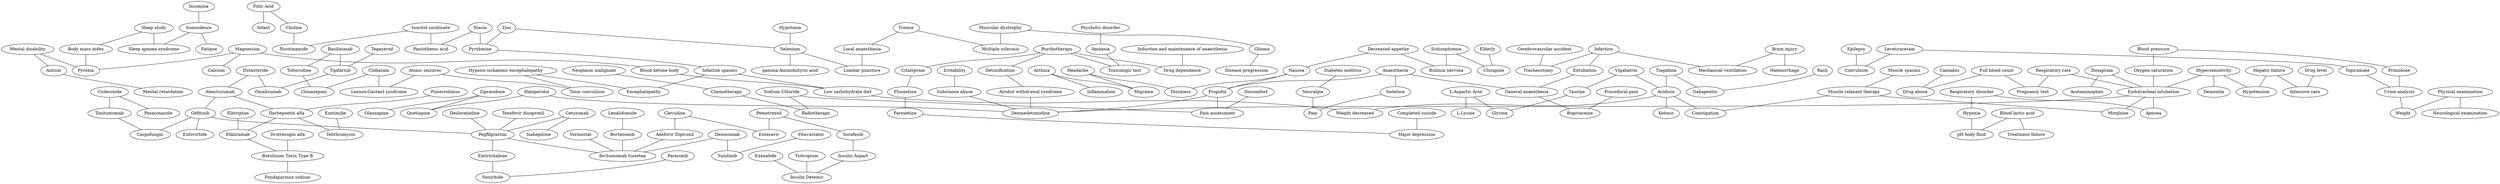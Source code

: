 strict graph layer0 {
	graph [name=layer0];
	node [label="\N"];
	298	[label=Vigabatrin,
		level=1,
		src_id=1064,
		weight=0.0006268555725081898];
	414	[label=Acidosis,
		src_id=169637,
		weight=0.00040438193096115896];
	298 -- 414	[level=1,
		weight=273.45];
	2718	[label=Taurine,
		src_id=1860,
		weight=0.00014502425053344143];
	298 -- 2718	[level=1,
		weight=200.8];
	107	[label=Tremor,
		src_id=187373,
		weight=0.0003996300055681171];
	492	[label="Local anaesthesia",
		src_id=180103,
		weight=0.0004647634616410086];
	107 -- 492	[level=1,
		weight=167.5];
	572	[label="Multiple sclerosis",
		src_id=181221,
		weight=0.00034050851132739606];
	107 -- 572	[level=1,
		weight=167.5];
	1037	[label=Clevudine,
		src_id=5745,
		weight=0.00034396389402050745];
	6	[label=Entecavir,
		level=1,
		src_id=431,
		weight=0.001144936602809501];
	1037 -- 6	[level=1,
		weight=545.91];
	168	[label="Adefovir Dipivoxil",
		level=1,
		src_id=704,
		weight=0.0006014760241258839];
	1037 -- 168	[level=1,
		weight=600.4];
	552	[label=Ciclesonide,
		src_id=1353,
		weight=0.0003370969928011154];
	39	[label=Posaconazole,
		level=1,
		src_id=1246,
		weight=0.0006567734991199265];
	552 -- 39	[level=1,
		weight=286.43];
	486	[label=Tositumomab,
		src_id=77,
		weight=0.00046677135864928924];
	552 -- 486	[level=1,
		weight=400.6];
	777	[label="Muscular dystrophy",
		src_id=181277,
		weight=0.00029059235414567605];
	1398	[label=Glioma,
		src_id=177386,
		weight=0.00024465493695699037];
	777 -- 1398	[level=1,
		weight=173.9];
	777 -- 572	[level=1,
		weight=181.67];
	66	[label="Blood pressure",
		src_id=172305,
		weight=0.0005071056776634417];
	1046	[label=Primidone,
		src_id=780,
		weight=0.0002726894035951908];
	66 -- 1046	[level=1,
		weight=139.75];
	130	[label="Oxygen saturation",
		level=1,
		src_id=182603,
		weight=0.0008420826940828675];
	66 -- 130	[level=1,
		weight=180.31];
	2618	[label=Ziprasidone,
		src_id=237,
		weight=0.00018582858350824495];
	358	[label=Olanzapine,
		level=1,
		src_id=324,
		weight=0.0006407978107660274];
	2618 -- 358	[level=1,
		weight=144.33];
	400	[label=Quetiapine,
		src_id=1208,
		weight=0.0002894300112725552];
	2618 -- 400	[level=1,
		weight=141.82];
	121	[label="Diabetes mellitus",
		level=1,
		src_id=175126,
		weight=0.0005906634095865702];
	378	[label=Neuralgia,
		src_id=181702,
		weight=0.0003883048668389831];
	121 -- 378	[level=1,
		weight=182.64];
	126	[label=Headache,
		src_id=177790,
		weight=0.00040295108481412943];
	131	[label=Migraine,
		src_id=180996,
		weight=0.00045652328171586545];
	126 -- 131	[level=1,
		weight=120.22];
	22	[label=Dizziness,
		level=1,
		src_id=175317,
		weight=0.0010661405923750565];
	126 -- 22	[level=1,
		weight=207.69];
	1591	[label="Folic Acid",
		src_id=150,
		weight=0.0002498271308909313];
	110	[label=Infant,
		level=1,
		src_id=178934,
		weight=0.0005941257415306586];
	1591 -- 110	[level=1,
		weight=167.5];
	3659	[label=Choline,
		src_id=115,
		weight=0.00013867174699933426];
	1591 -- 3659	[level=1,
		weight=154.69];
	868	[label="Hepatic failure",
		src_id=177896,
		weight=0.00027851145677039495];
	173	[label="Intensive care",
		src_id=179204,
		weight=0.0004941769690789497];
	868 -- 173	[level=1,
		weight=167.5];
	29	[label=Hypotension,
		level=1,
		src_id=178653,
		weight=0.0012051301146850637];
	868 -- 29	[level=1,
		weight=154.69];
	593	[label=Clobazam,
		src_id=339,
		weight=0.00029148811730719674];
	179	[label="Lennox-Gastaut syndrome",
		src_id=179861,
		weight=0.0004712647332224909];
	593 -- 179	[level=1,
		weight=167.5];
	157	[label=Clonazepam,
		level=1,
		src_id=1052,
		weight=0.0005912809419428554];
	593 -- 157	[level=1,
		weight=200.8];
	5	[label=Dutasteride,
		level=1,
		src_id=1110,
		weight=0.001106923563389464];
	237	[label=Alemtuzumab,
		level=1,
		src_id=82,
		weight=0.0006613346082369724];
	5 -- 237	[level=1,
		weight=455.09];
	208	[label=Omalizumab,
		level=1,
		src_id=42,
		weight=0.00064804226923971];
	5 -- 208	[level=1,
		weight=500.5];
	45	[label=Pemetrexed,
		level=1,
		src_id=629,
		weight=0.0008843312204747289];
	45 -- 6	[level=1,
		weight=467.2];
	236	[label=Sorafenib,
		src_id=387,
		weight=0.0005286436457369345];
	45 -- 236	[level=1,
		weight=500.5];
	14	[label="Tenofovir disoproxil",
		level=1,
		src_id=291,
		weight=0.000898181998956823];
	188	[label=Pegfilgrastim,
		level=1,
		src_id=19,
		weight=0.0007127660512942222];
	14 -- 188	[level=1,
		weight=529.88];
	67	[label=Elderly,
		level=1,
		src_id=175648,
		weight=0.0005744730787958647];
	2510	[label=Clozapine,
		src_id=353,
		weight=0.00018764288696314523];
	67 -- 2510	[level=1,
		weight=100.9];
	1063	[label=Psychotherapy,
		src_id=184451,
		weight=0.00028864066291589443];
	1004	[label=Citalopram,
		src_id=206,
		weight=0.0002998387185140447];
	1063 -- 1004	[level=1,
		weight=182.64];
	1346	[label=Detoxification,
		src_id=175066,
		weight=0.0002394191036780819];
	1063 -- 1346	[level=1,
		weight=154.69];
	446	[label="Toxicologic test",
		src_id=187231,
		weight=0.00036265273173107816];
	1063 -- 446	[level=1,
		weight=182.64];
	579	[label="Drug dependence",
		src_id=175358,
		weight=0.0003905702178727154];
	1063 -- 579	[level=1,
		weight=231.54];
	559	[label=Niacin,
		src_id=614,
		weight=0.00035605453691676416];
	2852	[label="Pantothenic acid",
		src_id=1701,
		weight=0.0003724509045626558];
	559 -- 2852	[level=1,
		weight=653.11];
	692	[label=Pyridoxine,
		src_id=156,
		weight=0.0005060130277429469];
	559 -- 692	[level=1,
		weight=835.41];
	460	[label=Haloperidol,
		src_id=491,
		weight=0.00041868879938955484];
	442	[label=Dexmedetomidine,
		src_id=620,
		weight=0.00047220402584098];
	460 -- 442	[level=1,
		weight=182.64];
	460 -- 400	[level=1,
		weight=200.8];
	3	[label="Neoplasm malignant",
		level=1,
		src_id=181636,
		weight=0.0010685744334263127];
	372	[label=Chemotherapy,
		level=1,
		src_id=173517,
		weight=0.000628082361994062];
	3 -- 372	[level=1,
		weight=182.64];
	680	[label="Atonic seizures",
		src_id=171063,
		weight=0.00036898778408927044];
	313	[label="Tonic convulsion",
		src_id=187142,
		weight=0.0004920688060191618];
	680 -- 313	[level=1,
		weight=166.76];
	680 -- 179	[level=1,
		weight=153.47];
	480	[label=Magnesium,
		src_id=1330,
		weight=0.0004201869504870276];
	47	[label="Blood ketone body",
		level=1,
		src_id=172233,
		weight=0.0012670522222126754];
	480 -- 47	[level=1,
		weight=143.71];
	17	[label=Calcium,
		level=1,
		src_id=1327,
		weight=0.0010345431783997155];
	480 -- 17	[level=1,
		weight=175.73];
	2	[label=Pyrexia,
		level=1,
		src_id=184658,
		weight=0.0016370220603792516];
	480 -- 2	[level=1,
		weight=143.71];
	38	[label="Cerebrovascular accident",
		level=1,
		src_id=173414,
		weight=0.0007270394031061131];
	426	[label=Tracheostomy,
		src_id=187282,
		weight=0.00029416663490902493];
	38 -- 426	[level=1,
		weight=131.3];
	198	[label=Gefitinib,
		level=1,
		src_id=308,
		weight=0.0007349820562090321];
	237 -- 198	[level=1,
		weight=520.48];
	189	[label="Darbepoetin alfa",
		level=1,
		src_id=12,
		weight=0.000706342335926546];
	237 -- 189	[level=1,
		weight=480.52];
	1571	[label=Denosumab,
		src_id=5719,
		weight=0.00020828947374788905];
	229	[label=Sunitinib,
		src_id=1251,
		weight=0.000491307569962023];
	1571 -- 229	[level=1,
		weight=385.23];
	337	[label="Ibritumomab tiuxetan",
		src_id=75,
		weight=0.0005175373024513582];
	1571 -- 337	[level=1,
		weight=400.6];
	28	[label="Psychotic disorder",
		level=1,
		src_id=184453,
		weight=0.0007923277683076457];
	53	[label=Amnesia,
		level=1,
		src_id=170136,
		weight=0.0006974795352564037];
	28 -- 53	[level=1,
		weight=104.34];
	222	[label=Zinc,
		level=1,
		src_id=1526,
		weight=0.0006316644062936799];
	222 -- 692	[level=1,
		weight=300.7];
	284	[label=Selenium,
		src_id=9080,
		weight=0.0005224106586331514];
	222 -- 284	[level=1,
		weight=220.96];
	11	[label=Epilepsy,
		level=1,
		src_id=176107,
		weight=0.0007363122883834757];
	1	[label=Convulsion,
		level=1,
		src_id=174366,
		weight=0.000976973079326626];
	11 -- 1	[level=1,
		weight=396.74];
	1593	[label="L-Aspartic Acid",
		src_id=120,
		weight=0.00023519971578697118];
	657	[label=Glycine,
		level=1,
		src_id=137,
		weight=0.0005562221203550695];
	1593 -- 657	[level=1,
		weight=273.45];
	807	[label="L-Lysine",
		level=1,
		src_id=116,
		weight=0.0005614512068970039];
	1593 -- 807	[level=1,
		weight=300.7];
	3123	[label="Inositol nicotinate",
		src_id=7903,
		weight=0.0002745796987287112];
	3123 -- 2852	[level=1,
		weight=516.97];
	2850	[label=Nicotinamide,
		src_id=2556,
		weight=0.0003688636137323192];
	3123 -- 2850	[level=1,
		weight=412.87];
	13	[label=Pitavastatin,
		level=1,
		src_id=7821,
		weight=0.0008769129879509069];
	13 -- 229	[level=1,
		weight=375.63];
	517	[label="Decreased appetite",
		src_id=174910,
		weight=0.0002200564388112809];
	1206	[label="Bulimia nervosa",
		src_id=172802,
		weight=0.00029821138423851817];
	517 -- 1206	[level=1,
		weight=157.95];
	8	[label=Nausea,
		level=1,
		src_id=181546,
		weight=0.0012894351022597168];
	517 -- 8	[level=1,
		weight=143.71];
	211	[label=Asthma,
		src_id=171037,
		weight=0.00036748599646982183];
	4	[label=Inflammation,
		level=1,
		src_id=178993,
		weight=0.001011147355898459];
	211 -- 4	[level=1,
		weight=191.29];
	211 -- 131	[level=1,
		weight=250.75];
	80	[label=Parecoxib,
		level=1,
		src_id=7436,
		weight=0.0006704556778221817];
	41	[label=Nesiritide,
		level=1,
		src_id=4621,
		weight=0.0009181058235148686];
	80 -- 41	[level=1,
		weight=375.63];
	15	[label=Pimecrolimus,
		level=1,
		src_id=327,
		weight=0.0010149829574340253];
	15 -- 189	[level=1,
		weight=400.6];
	93	[label=Irritability,
		level=1,
		src_id=179437,
		weight=0.0006178299556628947];
	697	[label="Substance abuse",
		src_id=186527,
		weight=0.00030072181097700847];
	93 -- 697	[level=1,
		weight=231.54];
	77	[label=Hypotonia,
		level=1,
		src_id=178665,
		weight=0.0007420987258880048];
	77 -- 284	[level=1,
		weight=200.8];
	1868	[label="Sleep study",
		src_id=186011,
		weight=0.0001965128067574802];
	318	[label="Body mass index",
		level=1,
		src_id=172442,
		weight=0.0005700543674845199];
	1868 -- 318	[level=1,
		weight=134.2];
	731	[label="Sleep apnoea syndrome",
		src_id=185998,
		weight=0.0003311626852052404];
	1868 -- 731	[level=1,
		weight=169.89];
	32	[label="Brain injury",
		level=1,
		src_id=172600,
		weight=0.0007856777560697494];
	396	[label="Mechanical ventilation",
		src_id=180615,
		weight=0.0003051471094691349];
	32 -- 396	[level=1,
		weight=125.88];
	21	[label=Haemorrhage,
		level=1,
		src_id=177684,
		weight=0.0008508347975266157];
	32 -- 21	[level=1,
		weight=158.74];
	304	[label="Blood lactic acid",
		level=1,
		src_id=172243,
		weight=0.0005881281983511668];
	278	[label="pH body fluid",
		src_id=183313,
		weight=0.0004386394977639565];
	304 -- 278	[level=1,
		weight=134.2];
	65	[label="Treatment failure",
		level=1,
		src_id=187369,
		weight=0.0007729464037333897];
	304 -- 65	[level=1,
		weight=125.88];
	64	[label=Insomnia,
		level=1,
		src_id=179162,
		weight=0.000565411335209926];
	71	[label=Somnolence,
		level=1,
		src_id=186129,
		weight=0.0005786026944425482];
	64 -- 71	[level=1,
		weight=219.53];
	3311	[label=Doxapram,
		src_id=548,
		weight=0.00012425276521061697];
	33	[label="Endotracheal intubation",
		level=1,
		src_id=175952,
		weight=0.0015652564614988432];
	3311 -- 33	[level=1,
		weight=200.8];
	34	[label=Acetaminophen,
		level=1,
		src_id=307,
		weight=0.0010478012233521375];
	3311 -- 34	[level=1,
		weight=134.2];
	163	[label="Infantile spasms",
		level=1,
		src_id=178941,
		weight=0.000643641781737178];
	692 -- 163	[level=1,
		weight=177.29];
	3659 -- 2850	[level=1,
		weight=263.89];
	16	[label=Cetuximab,
		level=1,
		src_id=2,
		weight=0.0009004002208662477];
	16 -- 188	[level=1,
		weight=471.12];
	88	[label=Ixabepilone,
		level=1,
		src_id=4567,
		weight=0.0006938235833154117];
	16 -- 88	[level=1,
		weight=429.14];
	75	[label=Fluoxetine,
		level=1,
		src_id=461,
		weight=0.0008816728305005652];
	1004 -- 75	[level=1,
		weight=334.0];
	248	[label=Schizophrenia,
		src_id=185574,
		weight=0.0004415188980356536];
	248 -- 1206	[level=1,
		weight=213.03];
	248 -- 2510	[level=1,
		weight=154.69];
	3363	[label="Low carbohydrate diet",
		src_id=180136,
		weight=0.0003277960230803433];
	47 -- 3363	[level=1,
		weight=282.77];
	90	[label="Urine analysis",
		src_id=187884,
		weight=0.0004706683236254219];
	1046 -- 90	[level=1,
		weight=228.05];
	7	[label=Infection,
		level=1,
		src_id=178954,
		weight=0.0010637444636492502];
	7 -- 396	[level=1,
		weight=112.0];
	255	[label=Extubation,
		src_id=176387,
		weight=0.0003675192575704748];
	7 -- 255	[level=1,
		weight=177.29];
	7 -- 426	[level=1,
		weight=125.88];
	606	[label="Hypoxic-ischaemic encephalopathy",
		src_id=178679,
		weight=0.00041550608504316105];
	606 -- 313	[level=1,
		weight=182.64];
	114	[label=Encephalopathy,
		level=1,
		src_id=175833,
		weight=0.0005884606306018098];
	606 -- 114	[level=1,
		weight=167.5];
	206	[label=Tiagabine,
		level=1,
		src_id=892,
		weight=0.0006205453053845161];
	206 -- 414	[level=1,
		weight=182.64];
	31	[label=Gabapentin,
		level=1,
		src_id=982,
		weight=0.0008664973463544891];
	206 -- 31	[level=1,
		weight=198.94];
	1765	[label=Basiliximab,
		src_id=72,
		weight=0.00018724241037868157];
	18	[label=Tipifarnib,
		level=1,
		src_id=4671,
		weight=0.0009015215260815727];
	1765 -- 18	[level=1,
		weight=167.5];
	101	[label=Tolterodine,
		level=1,
		src_id=1021,
		weight=0.0005555773784517586];
	1765 -- 101	[level=1,
		weight=167.5];
	40	[label="Lumbar puncture",
		level=1,
		src_id=180161,
		weight=0.0009078308978387687];
	492 -- 40	[level=1,
		weight=308.38];
	10	[label=Tegaserod,
		level=1,
		src_id=1063,
		weight=0.0009480343869626797];
	10 -- 18	[level=1,
		weight=353.59];
	73	[label="Muscle spasms",
		level=1,
		src_id=181270,
		weight=0.0006578393277975695];
	533	[label="Muscle relaxant therapy",
		src_id=181266,
		weight=0.00044203721375564355];
	73 -- 533	[level=1,
		weight=200.8];
	69	[label=Desloratadine,
		level=1,
		src_id=953,
		weight=0.00056635470892636];
	69 -- 188	[level=1,
		weight=389.5];
	46	[label=Fatigue,
		level=1,
		src_id=176597,
		weight=0.0007470746562841202];
	71 -- 46	[level=1,
		weight=185.03];
	71 -- 731	[level=1,
		weight=207.69];
	1096	[label="Alcohol withdrawal syndrome",
		src_id=169963,
		weight=0.0003530836377464695];
	1346 -- 1096	[level=1,
		weight=154.69];
	287	[label=Levetiracetam,
		src_id=1186,
		weight=0.00032760409456361806];
	405	[label=Topiramate,
		src_id=264,
		weight=0.00035324170839735186];
	287 -- 405	[level=1,
		weight=109.43];
	287 -- 1	[level=1,
		weight=132.74];
	95	[label="gamma-Aminobutyric acid",
		level=1,
		src_id=2399,
		weight=0.0008425106964866832];
	284 -- 95	[level=1,
		weight=167.5];
	284 -- 40	[level=1,
		weight=167.5];
	43	[label=Pain,
		src_id=182630,
		weight=0.0005505513678598752];
	378 -- 43	[level=1,
		weight=197.45];
	1331	[label="Mental disability",
		src_id=180779,
		weight=0.0002523155771366895];
	221	[label=Autism,
		src_id=171128,
		weight=0.0003913922359394257];
	1331 -- 221	[level=1,
		weight=97.3];
	1331 -- 2	[level=1,
		weight=167.5];
	42	[label="General anaesthesia",
		level=1,
		src_id=177267,
		weight=0.0013554668529577583];
	255 -- 42	[level=1,
		weight=231.54];
	600	[label="Procedural pain",
		level=1,
		src_id=184110,
		weight=0.0005976672848635054];
	1172	[label=Bupivacaine,
		src_id=288,
		weight=0.0002726204293587759];
	600 -- 1172	[level=1,
		weight=231.54];
	198 -- 188	[level=1,
		weight=600.4];
	9	[label=Enfuvirtide,
		level=1,
		src_id=102,
		weight=0.0009869729139148522];
	198 -- 9	[level=1,
		weight=526.79];
	24	[label=Caspofungin,
		level=1,
		src_id=507,
		weight=0.0009094710211748729];
	198 -- 24	[level=1,
		weight=526.79];
	12	[label=Lenalidomide,
		level=1,
		src_id=469,
		weight=0.0008625175209324962];
	562	[label=Bortezomib,
		src_id=179,
		weight=0.0004365513263795808];
	12 -- 562	[level=1,
		weight=334.0];
	1606	[label="Respiratory disorder",
		src_id=185130,
		weight=0.00017376884626941078];
	55	[label=Hypoxia,
		level=1,
		src_id=178678,
		weight=0.0009965199531122065];
	1606 -- 55	[level=1,
		weight=200.8];
	329	[label=Apnoea,
		src_id=170739,
		weight=0.00047458159767632273];
	1606 -- 329	[level=1,
		weight=200.8];
	567	[label="Respiratory rate",
		src_id=185143,
		weight=0.0005159413547820781];
	662	[label="Pregnancy test",
		src_id=184020,
		weight=0.0004390841040422798];
	567 -- 662	[level=1,
		weight=154.69];
	567 -- 33	[level=1,
		weight=231.54];
	61	[label="Sodium Chloride",
		level=1,
		src_id=8096,
		weight=0.0009458458809824462];
	1973	[label=Radiotherapy,
		src_id=184752,
		weight=0.00020710914572099278];
	61 -- 1973	[level=1,
		weight=154.69];
	394	[label="Pain assessment",
		src_id=182631,
		weight=0.0005120959067271984];
	61 -- 394	[level=1,
		weight=200.8];
	37	[label=Eletriptan,
		level=1,
		src_id=207,
		weight=0.0007704776596519402];
	35	[label=Efalizumab,
		level=1,
		src_id=90,
		weight=0.0008208062750429622];
	37 -- 35	[level=1,
		weight=400.6];
	60	[label=Ketosis,
		level=1,
		src_id=179595,
		weight=0.0010893031318621837];
	414 -- 60	[level=1,
		weight=231.54];
	505	[label="Weight decreased",
		src_id=188823,
		weight=0.0003882104929773333];
	414 -- 505	[level=1,
		weight=200.8];
	106	[label=Constipation,
		src_id=174340,
		weight=0.00046270421507636046];
	414 -- 106	[level=1,
		weight=200.8];
	486 -- 24	[level=1,
		weight=500.5];
	201	[label="Full blood count",
		src_id=176934,
		weight=0.0003988914123322094];
	201 -- 662	[level=1,
		weight=154.69];
	296	[label="Drug abuse",
		level=1,
		src_id=175347,
		weight=0.0005967959272262344];
	201 -- 296	[level=1,
		weight=154.69];
	78	[label=Discomfort,
		level=1,
		src_id=175264,
		weight=0.0006782674437953134];
	78 -- 394	[level=1,
		weight=215.07];
	100	[label="Drug level",
		level=1,
		src_id=175379,
		weight=0.0006353973376942565];
	100 -- 173	[level=1,
		weight=125.88];
	1107	[label=Paroxetine,
		src_id=701,
		weight=0.0003188945842393141];
	75 -- 1107	[level=1,
		weight=231.54];
	118	[label="Induction and maintenance of anaesthesia",
		level=1,
		src_id=178930,
		weight=0.0005982122802371136];
	118 -- 579	[level=1,
		weight=120.88];
	130 -- 33	[level=1,
		weight=223.0];
	185	[label=Emtricitabine,
		level=1,
		src_id=865,
		weight=0.000621994158950581];
	188 -- 185	[level=1,
		weight=474.21];
	188 -- 337	[level=1,
		weight=467.2];
	189 -- 35	[level=1,
		weight=474.21];
	25	[label=Telithromycin,
		level=1,
		src_id=962,
		weight=0.00089173763248119];
	189 -- 25	[level=1,
		weight=474.21];
	36	[label=Rash,
		level=1,
		src_id=184786,
		weight=0.0008668953336616023];
	36 -- 31	[level=1,
		weight=173.24];
	2718 -- 657	[level=1,
		weight=107.88];
	27	[label="Botulinum Toxin Type B",
		level=1,
		src_id=41,
		weight=0.0008753208006636704];
	35 -- 27	[level=1,
		weight=400.6];
	55 -- 278	[level=1,
		weight=134.2];
	405 -- 90	[level=1,
		weight=150.1];
	697 -- 442	[level=1,
		weight=100.9];
	19	[label=Hypersensitivity,
		level=1,
		src_id=178510,
		weight=0.0013981590828485912];
	19 -- 33	[level=1,
		weight=177.29];
	19 -- 29	[level=1,
		weight=223.0];
	51	[label=Dementia,
		level=1,
		src_id=174971,
		weight=0.0007142032003626386];
	19 -- 51	[level=1,
		weight=143.71];
	53 -- 446	[level=1,
		weight=112.0];
	18 -- 208	[level=1,
		weight=445.0];
	190	[label=Cannabis,
		level=1,
		src_id=240914,
		weight=0.0005525638942140757];
	190 -- 296	[level=1,
		weight=100.9];
	128	[label=Anaesthesia,
		level=1,
		src_id=170206,
		weight=0.0007895738497822749];
	128 -- 42	[level=1,
		weight=200.8];
	112	[label=Propofol,
		level=1,
		src_id=804,
		weight=0.001031737707233117];
	128 -- 112	[level=1,
		weight=250.75];
	113	[label=Sedation,
		src_id=185679,
		weight=0.0005515427359220141];
	128 -- 113	[level=1,
		weight=234.81];
	26	[label=Tiotropium,
		level=1,
		src_id=1352,
		weight=0.0008321868357145653];
	74	[label="Insulin Detemir",
		level=1,
		src_id=1281,
		weight=0.0007094592396659355];
	26 -- 74	[level=1,
		weight=429.14];
	295	[label="Mental retardation",
		level=1,
		src_id=180783,
		weight=0.0005601127777848396];
	221 -- 295	[level=1,
		weight=115.36];
	192	[label="Physical examination",
		src_id=183464,
		weight=0.00039606689371095055];
	44	[label="Neurological examination",
		level=1,
		src_id=181742,
		weight=0.000603899346869057];
	192 -- 44	[level=1,
		weight=117.55];
	145	[label=Weight,
		src_id=188818,
		weight=0.0003539075251587568];
	192 -- 145	[level=1,
		weight=152.01];
	167	[label=Exenatide,
		level=1,
		src_id=1259,
		weight=0.0005552946281385425];
	167 -- 74	[level=1,
		weight=385.23];
	158	[label=Ezetimibe,
		level=1,
		src_id=959,
		weight=0.0006960907861424191];
	158 -- 25	[level=1,
		weight=500.5];
	365	[label="Major depression",
		src_id=180375,
		weight=0.0003461729922566194];
	1107 -- 365	[level=1,
		weight=191.29];
	163 -- 3363	[level=1,
		weight=177.29];
	163 -- 114	[level=1,
		weight=162.13];
	159	[label=Morphine,
		src_id=286,
		weight=0.000508365458088889];
	533 -- 159	[level=1,
		weight=200.8];
	533 -- 106	[level=1,
		weight=182.64];
	372 -- 1973	[level=1,
		weight=297.33];
	3363 -- 505	[level=1,
		weight=182.64];
	33 -- 329	[level=1,
		weight=188.31];
	33 -- 159	[level=1,
		weight=231.54];
	33 -- 442	[level=1,
		weight=215.07];
	1096 -- 442	[level=1,
		weight=250.75];
	1227	[label="Insulin Aspart",
		src_id=1280,
		weight=0.0002558675228665072];
	236 -- 1227	[level=1,
		weight=500.5];
	1227 -- 74	[level=1,
		weight=500.5];
	30	[label="Drotrecogin alfa",
		level=1,
		src_id=54,
		weight=0.0008046867119308513];
	30 -- 27	[level=1,
		weight=500.5];
	90 -- 145	[level=1,
		weight=122.09];
	20	[label="Fondaparinux sodium",
		level=1,
		src_id=556,
		weight=0.0009445776130235717];
	27 -- 20	[level=1,
		weight=538.92];
	168 -- 337	[level=1,
		weight=545.91];
	42 -- 1172	[level=1,
		weight=231.54];
	203	[label="Disease progression",
		level=1,
		src_id=175268,
		weight=0.0005669550093149303];
	1398 -- 203	[level=1,
		weight=118.53];
	8 -- 112	[level=1,
		weight=200.8];
	8 -- 22	[level=1,
		weight=132.97];
	23	[label=Vorinostat,
		level=1,
		src_id=2413,
		weight=0.0008252764979183992];
	23 -- 337	[level=1,
		weight=385.23];
	318 -- 2	[level=1,
		weight=125.88];
	112 -- 442	[level=1,
		weight=286.43];
	112 -- 394	[level=1,
		weight=200.8];
	101 -- 157	[level=1,
		weight=143.71];
	113 -- 43	[level=1,
		weight=183.51];
	84	[label="Completed suicide",
		level=1,
		src_id=174010,
		weight=0.0006212095938405134];
	84 -- 365	[level=1,
		weight=250.75];
	562 -- 337	[level=1,
		weight=471.12];
	185 -- 41	[level=1,
		weight=500.5];
}
